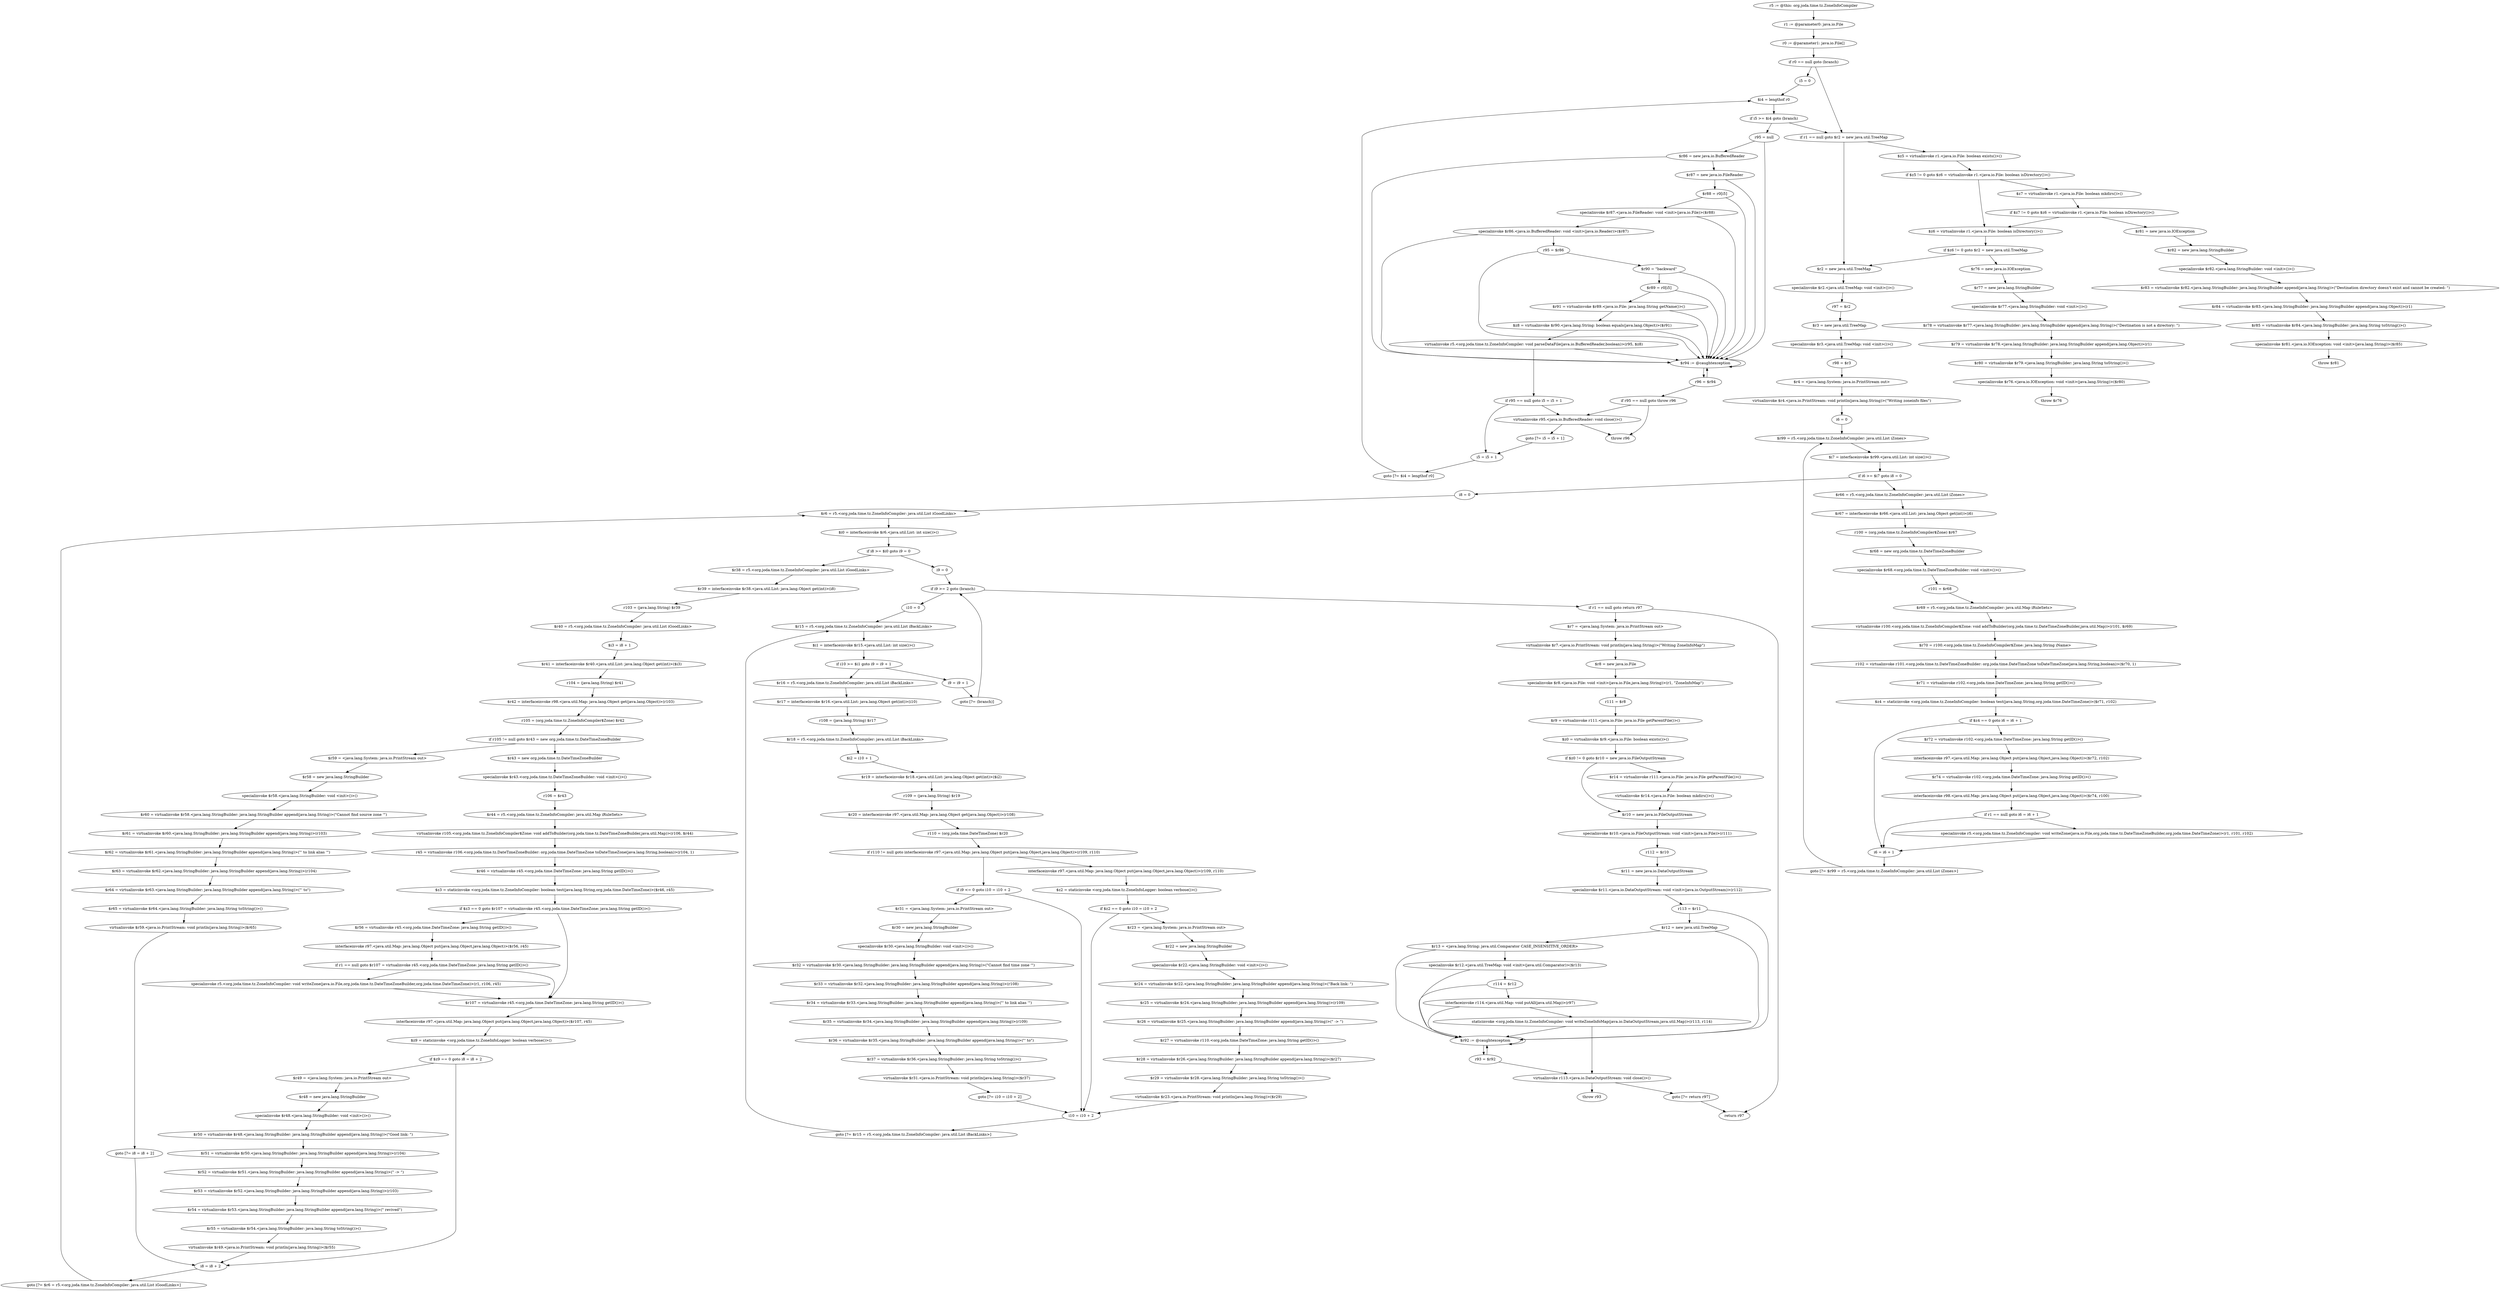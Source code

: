 digraph "unitGraph" {
    "r5 := @this: org.joda.time.tz.ZoneInfoCompiler"
    "r1 := @parameter0: java.io.File"
    "r0 := @parameter1: java.io.File[]"
    "if r0 == null goto (branch)"
    "i5 = 0"
    "$i4 = lengthof r0"
    "if i5 >= $i4 goto (branch)"
    "r95 = null"
    "$r86 = new java.io.BufferedReader"
    "$r87 = new java.io.FileReader"
    "$r88 = r0[i5]"
    "specialinvoke $r87.<java.io.FileReader: void <init>(java.io.File)>($r88)"
    "specialinvoke $r86.<java.io.BufferedReader: void <init>(java.io.Reader)>($r87)"
    "r95 = $r86"
    "$r90 = \"backward\""
    "$r89 = r0[i5]"
    "$r91 = virtualinvoke $r89.<java.io.File: java.lang.String getName()>()"
    "$z8 = virtualinvoke $r90.<java.lang.String: boolean equals(java.lang.Object)>($r91)"
    "virtualinvoke r5.<org.joda.time.tz.ZoneInfoCompiler: void parseDataFile(java.io.BufferedReader,boolean)>(r95, $z8)"
    "if r95 == null goto i5 = i5 + 1"
    "virtualinvoke r95.<java.io.BufferedReader: void close()>()"
    "goto [?= i5 = i5 + 1]"
    "$r94 := @caughtexception"
    "r96 = $r94"
    "if r95 == null goto throw r96"
    "throw r96"
    "i5 = i5 + 1"
    "goto [?= $i4 = lengthof r0]"
    "if r1 == null goto $r2 = new java.util.TreeMap"
    "$z5 = virtualinvoke r1.<java.io.File: boolean exists()>()"
    "if $z5 != 0 goto $z6 = virtualinvoke r1.<java.io.File: boolean isDirectory()>()"
    "$z7 = virtualinvoke r1.<java.io.File: boolean mkdirs()>()"
    "if $z7 != 0 goto $z6 = virtualinvoke r1.<java.io.File: boolean isDirectory()>()"
    "$r81 = new java.io.IOException"
    "$r82 = new java.lang.StringBuilder"
    "specialinvoke $r82.<java.lang.StringBuilder: void <init>()>()"
    "$r83 = virtualinvoke $r82.<java.lang.StringBuilder: java.lang.StringBuilder append(java.lang.String)>(\"Destination directory doesn\'t exist and cannot be created: \")"
    "$r84 = virtualinvoke $r83.<java.lang.StringBuilder: java.lang.StringBuilder append(java.lang.Object)>(r1)"
    "$r85 = virtualinvoke $r84.<java.lang.StringBuilder: java.lang.String toString()>()"
    "specialinvoke $r81.<java.io.IOException: void <init>(java.lang.String)>($r85)"
    "throw $r81"
    "$z6 = virtualinvoke r1.<java.io.File: boolean isDirectory()>()"
    "if $z6 != 0 goto $r2 = new java.util.TreeMap"
    "$r76 = new java.io.IOException"
    "$r77 = new java.lang.StringBuilder"
    "specialinvoke $r77.<java.lang.StringBuilder: void <init>()>()"
    "$r78 = virtualinvoke $r77.<java.lang.StringBuilder: java.lang.StringBuilder append(java.lang.String)>(\"Destination is not a directory: \")"
    "$r79 = virtualinvoke $r78.<java.lang.StringBuilder: java.lang.StringBuilder append(java.lang.Object)>(r1)"
    "$r80 = virtualinvoke $r79.<java.lang.StringBuilder: java.lang.String toString()>()"
    "specialinvoke $r76.<java.io.IOException: void <init>(java.lang.String)>($r80)"
    "throw $r76"
    "$r2 = new java.util.TreeMap"
    "specialinvoke $r2.<java.util.TreeMap: void <init>()>()"
    "r97 = $r2"
    "$r3 = new java.util.TreeMap"
    "specialinvoke $r3.<java.util.TreeMap: void <init>()>()"
    "r98 = $r3"
    "$r4 = <java.lang.System: java.io.PrintStream out>"
    "virtualinvoke $r4.<java.io.PrintStream: void println(java.lang.String)>(\"Writing zoneinfo files\")"
    "i6 = 0"
    "$r99 = r5.<org.joda.time.tz.ZoneInfoCompiler: java.util.List iZones>"
    "$i7 = interfaceinvoke $r99.<java.util.List: int size()>()"
    "if i6 >= $i7 goto i8 = 0"
    "$r66 = r5.<org.joda.time.tz.ZoneInfoCompiler: java.util.List iZones>"
    "$r67 = interfaceinvoke $r66.<java.util.List: java.lang.Object get(int)>(i6)"
    "r100 = (org.joda.time.tz.ZoneInfoCompiler$Zone) $r67"
    "$r68 = new org.joda.time.tz.DateTimeZoneBuilder"
    "specialinvoke $r68.<org.joda.time.tz.DateTimeZoneBuilder: void <init>()>()"
    "r101 = $r68"
    "$r69 = r5.<org.joda.time.tz.ZoneInfoCompiler: java.util.Map iRuleSets>"
    "virtualinvoke r100.<org.joda.time.tz.ZoneInfoCompiler$Zone: void addToBuilder(org.joda.time.tz.DateTimeZoneBuilder,java.util.Map)>(r101, $r69)"
    "$r70 = r100.<org.joda.time.tz.ZoneInfoCompiler$Zone: java.lang.String iName>"
    "r102 = virtualinvoke r101.<org.joda.time.tz.DateTimeZoneBuilder: org.joda.time.DateTimeZone toDateTimeZone(java.lang.String,boolean)>($r70, 1)"
    "$r71 = virtualinvoke r102.<org.joda.time.DateTimeZone: java.lang.String getID()>()"
    "$z4 = staticinvoke <org.joda.time.tz.ZoneInfoCompiler: boolean test(java.lang.String,org.joda.time.DateTimeZone)>($r71, r102)"
    "if $z4 == 0 goto i6 = i6 + 1"
    "$r72 = virtualinvoke r102.<org.joda.time.DateTimeZone: java.lang.String getID()>()"
    "interfaceinvoke r97.<java.util.Map: java.lang.Object put(java.lang.Object,java.lang.Object)>($r72, r102)"
    "$r74 = virtualinvoke r102.<org.joda.time.DateTimeZone: java.lang.String getID()>()"
    "interfaceinvoke r98.<java.util.Map: java.lang.Object put(java.lang.Object,java.lang.Object)>($r74, r100)"
    "if r1 == null goto i6 = i6 + 1"
    "specialinvoke r5.<org.joda.time.tz.ZoneInfoCompiler: void writeZone(java.io.File,org.joda.time.tz.DateTimeZoneBuilder,org.joda.time.DateTimeZone)>(r1, r101, r102)"
    "i6 = i6 + 1"
    "goto [?= $r99 = r5.<org.joda.time.tz.ZoneInfoCompiler: java.util.List iZones>]"
    "i8 = 0"
    "$r6 = r5.<org.joda.time.tz.ZoneInfoCompiler: java.util.List iGoodLinks>"
    "$i0 = interfaceinvoke $r6.<java.util.List: int size()>()"
    "if i8 >= $i0 goto i9 = 0"
    "$r38 = r5.<org.joda.time.tz.ZoneInfoCompiler: java.util.List iGoodLinks>"
    "$r39 = interfaceinvoke $r38.<java.util.List: java.lang.Object get(int)>(i8)"
    "r103 = (java.lang.String) $r39"
    "$r40 = r5.<org.joda.time.tz.ZoneInfoCompiler: java.util.List iGoodLinks>"
    "$i3 = i8 + 1"
    "$r41 = interfaceinvoke $r40.<java.util.List: java.lang.Object get(int)>($i3)"
    "r104 = (java.lang.String) $r41"
    "$r42 = interfaceinvoke r98.<java.util.Map: java.lang.Object get(java.lang.Object)>(r103)"
    "r105 = (org.joda.time.tz.ZoneInfoCompiler$Zone) $r42"
    "if r105 != null goto $r43 = new org.joda.time.tz.DateTimeZoneBuilder"
    "$r59 = <java.lang.System: java.io.PrintStream out>"
    "$r58 = new java.lang.StringBuilder"
    "specialinvoke $r58.<java.lang.StringBuilder: void <init>()>()"
    "$r60 = virtualinvoke $r58.<java.lang.StringBuilder: java.lang.StringBuilder append(java.lang.String)>(\"Cannot find source zone \'\")"
    "$r61 = virtualinvoke $r60.<java.lang.StringBuilder: java.lang.StringBuilder append(java.lang.String)>(r103)"
    "$r62 = virtualinvoke $r61.<java.lang.StringBuilder: java.lang.StringBuilder append(java.lang.String)>(\"\' to link alias \'\")"
    "$r63 = virtualinvoke $r62.<java.lang.StringBuilder: java.lang.StringBuilder append(java.lang.String)>(r104)"
    "$r64 = virtualinvoke $r63.<java.lang.StringBuilder: java.lang.StringBuilder append(java.lang.String)>(\"\' to\")"
    "$r65 = virtualinvoke $r64.<java.lang.StringBuilder: java.lang.String toString()>()"
    "virtualinvoke $r59.<java.io.PrintStream: void println(java.lang.String)>($r65)"
    "goto [?= i8 = i8 + 2]"
    "$r43 = new org.joda.time.tz.DateTimeZoneBuilder"
    "specialinvoke $r43.<org.joda.time.tz.DateTimeZoneBuilder: void <init>()>()"
    "r106 = $r43"
    "$r44 = r5.<org.joda.time.tz.ZoneInfoCompiler: java.util.Map iRuleSets>"
    "virtualinvoke r105.<org.joda.time.tz.ZoneInfoCompiler$Zone: void addToBuilder(org.joda.time.tz.DateTimeZoneBuilder,java.util.Map)>(r106, $r44)"
    "r45 = virtualinvoke r106.<org.joda.time.tz.DateTimeZoneBuilder: org.joda.time.DateTimeZone toDateTimeZone(java.lang.String,boolean)>(r104, 1)"
    "$r46 = virtualinvoke r45.<org.joda.time.DateTimeZone: java.lang.String getID()>()"
    "$z3 = staticinvoke <org.joda.time.tz.ZoneInfoCompiler: boolean test(java.lang.String,org.joda.time.DateTimeZone)>($r46, r45)"
    "if $z3 == 0 goto $r107 = virtualinvoke r45.<org.joda.time.DateTimeZone: java.lang.String getID()>()"
    "$r56 = virtualinvoke r45.<org.joda.time.DateTimeZone: java.lang.String getID()>()"
    "interfaceinvoke r97.<java.util.Map: java.lang.Object put(java.lang.Object,java.lang.Object)>($r56, r45)"
    "if r1 == null goto $r107 = virtualinvoke r45.<org.joda.time.DateTimeZone: java.lang.String getID()>()"
    "specialinvoke r5.<org.joda.time.tz.ZoneInfoCompiler: void writeZone(java.io.File,org.joda.time.tz.DateTimeZoneBuilder,org.joda.time.DateTimeZone)>(r1, r106, r45)"
    "$r107 = virtualinvoke r45.<org.joda.time.DateTimeZone: java.lang.String getID()>()"
    "interfaceinvoke r97.<java.util.Map: java.lang.Object put(java.lang.Object,java.lang.Object)>($r107, r45)"
    "$z9 = staticinvoke <org.joda.time.tz.ZoneInfoLogger: boolean verbose()>()"
    "if $z9 == 0 goto i8 = i8 + 2"
    "$r49 = <java.lang.System: java.io.PrintStream out>"
    "$r48 = new java.lang.StringBuilder"
    "specialinvoke $r48.<java.lang.StringBuilder: void <init>()>()"
    "$r50 = virtualinvoke $r48.<java.lang.StringBuilder: java.lang.StringBuilder append(java.lang.String)>(\"Good link: \")"
    "$r51 = virtualinvoke $r50.<java.lang.StringBuilder: java.lang.StringBuilder append(java.lang.String)>(r104)"
    "$r52 = virtualinvoke $r51.<java.lang.StringBuilder: java.lang.StringBuilder append(java.lang.String)>(\" -> \")"
    "$r53 = virtualinvoke $r52.<java.lang.StringBuilder: java.lang.StringBuilder append(java.lang.String)>(r103)"
    "$r54 = virtualinvoke $r53.<java.lang.StringBuilder: java.lang.StringBuilder append(java.lang.String)>(\" revived\")"
    "$r55 = virtualinvoke $r54.<java.lang.StringBuilder: java.lang.String toString()>()"
    "virtualinvoke $r49.<java.io.PrintStream: void println(java.lang.String)>($r55)"
    "i8 = i8 + 2"
    "goto [?= $r6 = r5.<org.joda.time.tz.ZoneInfoCompiler: java.util.List iGoodLinks>]"
    "i9 = 0"
    "if i9 >= 2 goto (branch)"
    "i10 = 0"
    "$r15 = r5.<org.joda.time.tz.ZoneInfoCompiler: java.util.List iBackLinks>"
    "$i1 = interfaceinvoke $r15.<java.util.List: int size()>()"
    "if i10 >= $i1 goto i9 = i9 + 1"
    "$r16 = r5.<org.joda.time.tz.ZoneInfoCompiler: java.util.List iBackLinks>"
    "$r17 = interfaceinvoke $r16.<java.util.List: java.lang.Object get(int)>(i10)"
    "r108 = (java.lang.String) $r17"
    "$r18 = r5.<org.joda.time.tz.ZoneInfoCompiler: java.util.List iBackLinks>"
    "$i2 = i10 + 1"
    "$r19 = interfaceinvoke $r18.<java.util.List: java.lang.Object get(int)>($i2)"
    "r109 = (java.lang.String) $r19"
    "$r20 = interfaceinvoke r97.<java.util.Map: java.lang.Object get(java.lang.Object)>(r108)"
    "r110 = (org.joda.time.DateTimeZone) $r20"
    "if r110 != null goto interfaceinvoke r97.<java.util.Map: java.lang.Object put(java.lang.Object,java.lang.Object)>(r109, r110)"
    "if i9 <= 0 goto i10 = i10 + 2"
    "$r31 = <java.lang.System: java.io.PrintStream out>"
    "$r30 = new java.lang.StringBuilder"
    "specialinvoke $r30.<java.lang.StringBuilder: void <init>()>()"
    "$r32 = virtualinvoke $r30.<java.lang.StringBuilder: java.lang.StringBuilder append(java.lang.String)>(\"Cannot find time zone \'\")"
    "$r33 = virtualinvoke $r32.<java.lang.StringBuilder: java.lang.StringBuilder append(java.lang.String)>(r108)"
    "$r34 = virtualinvoke $r33.<java.lang.StringBuilder: java.lang.StringBuilder append(java.lang.String)>(\"\' to link alias \'\")"
    "$r35 = virtualinvoke $r34.<java.lang.StringBuilder: java.lang.StringBuilder append(java.lang.String)>(r109)"
    "$r36 = virtualinvoke $r35.<java.lang.StringBuilder: java.lang.StringBuilder append(java.lang.String)>(\"\' to\")"
    "$r37 = virtualinvoke $r36.<java.lang.StringBuilder: java.lang.String toString()>()"
    "virtualinvoke $r31.<java.io.PrintStream: void println(java.lang.String)>($r37)"
    "goto [?= i10 = i10 + 2]"
    "interfaceinvoke r97.<java.util.Map: java.lang.Object put(java.lang.Object,java.lang.Object)>(r109, r110)"
    "$z2 = staticinvoke <org.joda.time.tz.ZoneInfoLogger: boolean verbose()>()"
    "if $z2 == 0 goto i10 = i10 + 2"
    "$r23 = <java.lang.System: java.io.PrintStream out>"
    "$r22 = new java.lang.StringBuilder"
    "specialinvoke $r22.<java.lang.StringBuilder: void <init>()>()"
    "$r24 = virtualinvoke $r22.<java.lang.StringBuilder: java.lang.StringBuilder append(java.lang.String)>(\"Back link: \")"
    "$r25 = virtualinvoke $r24.<java.lang.StringBuilder: java.lang.StringBuilder append(java.lang.String)>(r109)"
    "$r26 = virtualinvoke $r25.<java.lang.StringBuilder: java.lang.StringBuilder append(java.lang.String)>(\" -> \")"
    "$r27 = virtualinvoke r110.<org.joda.time.DateTimeZone: java.lang.String getID()>()"
    "$r28 = virtualinvoke $r26.<java.lang.StringBuilder: java.lang.StringBuilder append(java.lang.String)>($r27)"
    "$r29 = virtualinvoke $r28.<java.lang.StringBuilder: java.lang.String toString()>()"
    "virtualinvoke $r23.<java.io.PrintStream: void println(java.lang.String)>($r29)"
    "i10 = i10 + 2"
    "goto [?= $r15 = r5.<org.joda.time.tz.ZoneInfoCompiler: java.util.List iBackLinks>]"
    "i9 = i9 + 1"
    "goto [?= (branch)]"
    "if r1 == null goto return r97"
    "$r7 = <java.lang.System: java.io.PrintStream out>"
    "virtualinvoke $r7.<java.io.PrintStream: void println(java.lang.String)>(\"Writing ZoneInfoMap\")"
    "$r8 = new java.io.File"
    "specialinvoke $r8.<java.io.File: void <init>(java.io.File,java.lang.String)>(r1, \"ZoneInfoMap\")"
    "r111 = $r8"
    "$r9 = virtualinvoke r111.<java.io.File: java.io.File getParentFile()>()"
    "$z0 = virtualinvoke $r9.<java.io.File: boolean exists()>()"
    "if $z0 != 0 goto $r10 = new java.io.FileOutputStream"
    "$r14 = virtualinvoke r111.<java.io.File: java.io.File getParentFile()>()"
    "virtualinvoke $r14.<java.io.File: boolean mkdirs()>()"
    "$r10 = new java.io.FileOutputStream"
    "specialinvoke $r10.<java.io.FileOutputStream: void <init>(java.io.File)>(r111)"
    "r112 = $r10"
    "$r11 = new java.io.DataOutputStream"
    "specialinvoke $r11.<java.io.DataOutputStream: void <init>(java.io.OutputStream)>(r112)"
    "r113 = $r11"
    "$r12 = new java.util.TreeMap"
    "$r13 = <java.lang.String: java.util.Comparator CASE_INSENSITIVE_ORDER>"
    "specialinvoke $r12.<java.util.TreeMap: void <init>(java.util.Comparator)>($r13)"
    "r114 = $r12"
    "interfaceinvoke r114.<java.util.Map: void putAll(java.util.Map)>(r97)"
    "staticinvoke <org.joda.time.tz.ZoneInfoCompiler: void writeZoneInfoMap(java.io.DataOutputStream,java.util.Map)>(r113, r114)"
    "virtualinvoke r113.<java.io.DataOutputStream: void close()>()"
    "goto [?= return r97]"
    "$r92 := @caughtexception"
    "r93 = $r92"
    "throw r93"
    "return r97"
    "r5 := @this: org.joda.time.tz.ZoneInfoCompiler"->"r1 := @parameter0: java.io.File";
    "r1 := @parameter0: java.io.File"->"r0 := @parameter1: java.io.File[]";
    "r0 := @parameter1: java.io.File[]"->"if r0 == null goto (branch)";
    "if r0 == null goto (branch)"->"i5 = 0";
    "if r0 == null goto (branch)"->"if r1 == null goto $r2 = new java.util.TreeMap";
    "i5 = 0"->"$i4 = lengthof r0";
    "$i4 = lengthof r0"->"if i5 >= $i4 goto (branch)";
    "if i5 >= $i4 goto (branch)"->"r95 = null";
    "if i5 >= $i4 goto (branch)"->"if r1 == null goto $r2 = new java.util.TreeMap";
    "r95 = null"->"$r86 = new java.io.BufferedReader";
    "r95 = null"->"$r94 := @caughtexception";
    "$r86 = new java.io.BufferedReader"->"$r87 = new java.io.FileReader";
    "$r86 = new java.io.BufferedReader"->"$r94 := @caughtexception";
    "$r87 = new java.io.FileReader"->"$r88 = r0[i5]";
    "$r87 = new java.io.FileReader"->"$r94 := @caughtexception";
    "$r88 = r0[i5]"->"specialinvoke $r87.<java.io.FileReader: void <init>(java.io.File)>($r88)";
    "$r88 = r0[i5]"->"$r94 := @caughtexception";
    "specialinvoke $r87.<java.io.FileReader: void <init>(java.io.File)>($r88)"->"specialinvoke $r86.<java.io.BufferedReader: void <init>(java.io.Reader)>($r87)";
    "specialinvoke $r87.<java.io.FileReader: void <init>(java.io.File)>($r88)"->"$r94 := @caughtexception";
    "specialinvoke $r86.<java.io.BufferedReader: void <init>(java.io.Reader)>($r87)"->"r95 = $r86";
    "specialinvoke $r86.<java.io.BufferedReader: void <init>(java.io.Reader)>($r87)"->"$r94 := @caughtexception";
    "r95 = $r86"->"$r90 = \"backward\"";
    "r95 = $r86"->"$r94 := @caughtexception";
    "$r90 = \"backward\""->"$r89 = r0[i5]";
    "$r90 = \"backward\""->"$r94 := @caughtexception";
    "$r89 = r0[i5]"->"$r91 = virtualinvoke $r89.<java.io.File: java.lang.String getName()>()";
    "$r89 = r0[i5]"->"$r94 := @caughtexception";
    "$r91 = virtualinvoke $r89.<java.io.File: java.lang.String getName()>()"->"$z8 = virtualinvoke $r90.<java.lang.String: boolean equals(java.lang.Object)>($r91)";
    "$r91 = virtualinvoke $r89.<java.io.File: java.lang.String getName()>()"->"$r94 := @caughtexception";
    "$z8 = virtualinvoke $r90.<java.lang.String: boolean equals(java.lang.Object)>($r91)"->"virtualinvoke r5.<org.joda.time.tz.ZoneInfoCompiler: void parseDataFile(java.io.BufferedReader,boolean)>(r95, $z8)";
    "$z8 = virtualinvoke $r90.<java.lang.String: boolean equals(java.lang.Object)>($r91)"->"$r94 := @caughtexception";
    "virtualinvoke r5.<org.joda.time.tz.ZoneInfoCompiler: void parseDataFile(java.io.BufferedReader,boolean)>(r95, $z8)"->"if r95 == null goto i5 = i5 + 1";
    "virtualinvoke r5.<org.joda.time.tz.ZoneInfoCompiler: void parseDataFile(java.io.BufferedReader,boolean)>(r95, $z8)"->"$r94 := @caughtexception";
    "if r95 == null goto i5 = i5 + 1"->"virtualinvoke r95.<java.io.BufferedReader: void close()>()";
    "if r95 == null goto i5 = i5 + 1"->"i5 = i5 + 1";
    "virtualinvoke r95.<java.io.BufferedReader: void close()>()"->"goto [?= i5 = i5 + 1]";
    "goto [?= i5 = i5 + 1]"->"i5 = i5 + 1";
    "$r94 := @caughtexception"->"r96 = $r94";
    "$r94 := @caughtexception"->"$r94 := @caughtexception";
    "r96 = $r94"->"if r95 == null goto throw r96";
    "r96 = $r94"->"$r94 := @caughtexception";
    "if r95 == null goto throw r96"->"virtualinvoke r95.<java.io.BufferedReader: void close()>()";
    "if r95 == null goto throw r96"->"throw r96";
    "virtualinvoke r95.<java.io.BufferedReader: void close()>()"->"throw r96";
    "i5 = i5 + 1"->"goto [?= $i4 = lengthof r0]";
    "goto [?= $i4 = lengthof r0]"->"$i4 = lengthof r0";
    "if r1 == null goto $r2 = new java.util.TreeMap"->"$z5 = virtualinvoke r1.<java.io.File: boolean exists()>()";
    "if r1 == null goto $r2 = new java.util.TreeMap"->"$r2 = new java.util.TreeMap";
    "$z5 = virtualinvoke r1.<java.io.File: boolean exists()>()"->"if $z5 != 0 goto $z6 = virtualinvoke r1.<java.io.File: boolean isDirectory()>()";
    "if $z5 != 0 goto $z6 = virtualinvoke r1.<java.io.File: boolean isDirectory()>()"->"$z7 = virtualinvoke r1.<java.io.File: boolean mkdirs()>()";
    "if $z5 != 0 goto $z6 = virtualinvoke r1.<java.io.File: boolean isDirectory()>()"->"$z6 = virtualinvoke r1.<java.io.File: boolean isDirectory()>()";
    "$z7 = virtualinvoke r1.<java.io.File: boolean mkdirs()>()"->"if $z7 != 0 goto $z6 = virtualinvoke r1.<java.io.File: boolean isDirectory()>()";
    "if $z7 != 0 goto $z6 = virtualinvoke r1.<java.io.File: boolean isDirectory()>()"->"$r81 = new java.io.IOException";
    "if $z7 != 0 goto $z6 = virtualinvoke r1.<java.io.File: boolean isDirectory()>()"->"$z6 = virtualinvoke r1.<java.io.File: boolean isDirectory()>()";
    "$r81 = new java.io.IOException"->"$r82 = new java.lang.StringBuilder";
    "$r82 = new java.lang.StringBuilder"->"specialinvoke $r82.<java.lang.StringBuilder: void <init>()>()";
    "specialinvoke $r82.<java.lang.StringBuilder: void <init>()>()"->"$r83 = virtualinvoke $r82.<java.lang.StringBuilder: java.lang.StringBuilder append(java.lang.String)>(\"Destination directory doesn\'t exist and cannot be created: \")";
    "$r83 = virtualinvoke $r82.<java.lang.StringBuilder: java.lang.StringBuilder append(java.lang.String)>(\"Destination directory doesn\'t exist and cannot be created: \")"->"$r84 = virtualinvoke $r83.<java.lang.StringBuilder: java.lang.StringBuilder append(java.lang.Object)>(r1)";
    "$r84 = virtualinvoke $r83.<java.lang.StringBuilder: java.lang.StringBuilder append(java.lang.Object)>(r1)"->"$r85 = virtualinvoke $r84.<java.lang.StringBuilder: java.lang.String toString()>()";
    "$r85 = virtualinvoke $r84.<java.lang.StringBuilder: java.lang.String toString()>()"->"specialinvoke $r81.<java.io.IOException: void <init>(java.lang.String)>($r85)";
    "specialinvoke $r81.<java.io.IOException: void <init>(java.lang.String)>($r85)"->"throw $r81";
    "$z6 = virtualinvoke r1.<java.io.File: boolean isDirectory()>()"->"if $z6 != 0 goto $r2 = new java.util.TreeMap";
    "if $z6 != 0 goto $r2 = new java.util.TreeMap"->"$r76 = new java.io.IOException";
    "if $z6 != 0 goto $r2 = new java.util.TreeMap"->"$r2 = new java.util.TreeMap";
    "$r76 = new java.io.IOException"->"$r77 = new java.lang.StringBuilder";
    "$r77 = new java.lang.StringBuilder"->"specialinvoke $r77.<java.lang.StringBuilder: void <init>()>()";
    "specialinvoke $r77.<java.lang.StringBuilder: void <init>()>()"->"$r78 = virtualinvoke $r77.<java.lang.StringBuilder: java.lang.StringBuilder append(java.lang.String)>(\"Destination is not a directory: \")";
    "$r78 = virtualinvoke $r77.<java.lang.StringBuilder: java.lang.StringBuilder append(java.lang.String)>(\"Destination is not a directory: \")"->"$r79 = virtualinvoke $r78.<java.lang.StringBuilder: java.lang.StringBuilder append(java.lang.Object)>(r1)";
    "$r79 = virtualinvoke $r78.<java.lang.StringBuilder: java.lang.StringBuilder append(java.lang.Object)>(r1)"->"$r80 = virtualinvoke $r79.<java.lang.StringBuilder: java.lang.String toString()>()";
    "$r80 = virtualinvoke $r79.<java.lang.StringBuilder: java.lang.String toString()>()"->"specialinvoke $r76.<java.io.IOException: void <init>(java.lang.String)>($r80)";
    "specialinvoke $r76.<java.io.IOException: void <init>(java.lang.String)>($r80)"->"throw $r76";
    "$r2 = new java.util.TreeMap"->"specialinvoke $r2.<java.util.TreeMap: void <init>()>()";
    "specialinvoke $r2.<java.util.TreeMap: void <init>()>()"->"r97 = $r2";
    "r97 = $r2"->"$r3 = new java.util.TreeMap";
    "$r3 = new java.util.TreeMap"->"specialinvoke $r3.<java.util.TreeMap: void <init>()>()";
    "specialinvoke $r3.<java.util.TreeMap: void <init>()>()"->"r98 = $r3";
    "r98 = $r3"->"$r4 = <java.lang.System: java.io.PrintStream out>";
    "$r4 = <java.lang.System: java.io.PrintStream out>"->"virtualinvoke $r4.<java.io.PrintStream: void println(java.lang.String)>(\"Writing zoneinfo files\")";
    "virtualinvoke $r4.<java.io.PrintStream: void println(java.lang.String)>(\"Writing zoneinfo files\")"->"i6 = 0";
    "i6 = 0"->"$r99 = r5.<org.joda.time.tz.ZoneInfoCompiler: java.util.List iZones>";
    "$r99 = r5.<org.joda.time.tz.ZoneInfoCompiler: java.util.List iZones>"->"$i7 = interfaceinvoke $r99.<java.util.List: int size()>()";
    "$i7 = interfaceinvoke $r99.<java.util.List: int size()>()"->"if i6 >= $i7 goto i8 = 0";
    "if i6 >= $i7 goto i8 = 0"->"$r66 = r5.<org.joda.time.tz.ZoneInfoCompiler: java.util.List iZones>";
    "if i6 >= $i7 goto i8 = 0"->"i8 = 0";
    "$r66 = r5.<org.joda.time.tz.ZoneInfoCompiler: java.util.List iZones>"->"$r67 = interfaceinvoke $r66.<java.util.List: java.lang.Object get(int)>(i6)";
    "$r67 = interfaceinvoke $r66.<java.util.List: java.lang.Object get(int)>(i6)"->"r100 = (org.joda.time.tz.ZoneInfoCompiler$Zone) $r67";
    "r100 = (org.joda.time.tz.ZoneInfoCompiler$Zone) $r67"->"$r68 = new org.joda.time.tz.DateTimeZoneBuilder";
    "$r68 = new org.joda.time.tz.DateTimeZoneBuilder"->"specialinvoke $r68.<org.joda.time.tz.DateTimeZoneBuilder: void <init>()>()";
    "specialinvoke $r68.<org.joda.time.tz.DateTimeZoneBuilder: void <init>()>()"->"r101 = $r68";
    "r101 = $r68"->"$r69 = r5.<org.joda.time.tz.ZoneInfoCompiler: java.util.Map iRuleSets>";
    "$r69 = r5.<org.joda.time.tz.ZoneInfoCompiler: java.util.Map iRuleSets>"->"virtualinvoke r100.<org.joda.time.tz.ZoneInfoCompiler$Zone: void addToBuilder(org.joda.time.tz.DateTimeZoneBuilder,java.util.Map)>(r101, $r69)";
    "virtualinvoke r100.<org.joda.time.tz.ZoneInfoCompiler$Zone: void addToBuilder(org.joda.time.tz.DateTimeZoneBuilder,java.util.Map)>(r101, $r69)"->"$r70 = r100.<org.joda.time.tz.ZoneInfoCompiler$Zone: java.lang.String iName>";
    "$r70 = r100.<org.joda.time.tz.ZoneInfoCompiler$Zone: java.lang.String iName>"->"r102 = virtualinvoke r101.<org.joda.time.tz.DateTimeZoneBuilder: org.joda.time.DateTimeZone toDateTimeZone(java.lang.String,boolean)>($r70, 1)";
    "r102 = virtualinvoke r101.<org.joda.time.tz.DateTimeZoneBuilder: org.joda.time.DateTimeZone toDateTimeZone(java.lang.String,boolean)>($r70, 1)"->"$r71 = virtualinvoke r102.<org.joda.time.DateTimeZone: java.lang.String getID()>()";
    "$r71 = virtualinvoke r102.<org.joda.time.DateTimeZone: java.lang.String getID()>()"->"$z4 = staticinvoke <org.joda.time.tz.ZoneInfoCompiler: boolean test(java.lang.String,org.joda.time.DateTimeZone)>($r71, r102)";
    "$z4 = staticinvoke <org.joda.time.tz.ZoneInfoCompiler: boolean test(java.lang.String,org.joda.time.DateTimeZone)>($r71, r102)"->"if $z4 == 0 goto i6 = i6 + 1";
    "if $z4 == 0 goto i6 = i6 + 1"->"$r72 = virtualinvoke r102.<org.joda.time.DateTimeZone: java.lang.String getID()>()";
    "if $z4 == 0 goto i6 = i6 + 1"->"i6 = i6 + 1";
    "$r72 = virtualinvoke r102.<org.joda.time.DateTimeZone: java.lang.String getID()>()"->"interfaceinvoke r97.<java.util.Map: java.lang.Object put(java.lang.Object,java.lang.Object)>($r72, r102)";
    "interfaceinvoke r97.<java.util.Map: java.lang.Object put(java.lang.Object,java.lang.Object)>($r72, r102)"->"$r74 = virtualinvoke r102.<org.joda.time.DateTimeZone: java.lang.String getID()>()";
    "$r74 = virtualinvoke r102.<org.joda.time.DateTimeZone: java.lang.String getID()>()"->"interfaceinvoke r98.<java.util.Map: java.lang.Object put(java.lang.Object,java.lang.Object)>($r74, r100)";
    "interfaceinvoke r98.<java.util.Map: java.lang.Object put(java.lang.Object,java.lang.Object)>($r74, r100)"->"if r1 == null goto i6 = i6 + 1";
    "if r1 == null goto i6 = i6 + 1"->"specialinvoke r5.<org.joda.time.tz.ZoneInfoCompiler: void writeZone(java.io.File,org.joda.time.tz.DateTimeZoneBuilder,org.joda.time.DateTimeZone)>(r1, r101, r102)";
    "if r1 == null goto i6 = i6 + 1"->"i6 = i6 + 1";
    "specialinvoke r5.<org.joda.time.tz.ZoneInfoCompiler: void writeZone(java.io.File,org.joda.time.tz.DateTimeZoneBuilder,org.joda.time.DateTimeZone)>(r1, r101, r102)"->"i6 = i6 + 1";
    "i6 = i6 + 1"->"goto [?= $r99 = r5.<org.joda.time.tz.ZoneInfoCompiler: java.util.List iZones>]";
    "goto [?= $r99 = r5.<org.joda.time.tz.ZoneInfoCompiler: java.util.List iZones>]"->"$r99 = r5.<org.joda.time.tz.ZoneInfoCompiler: java.util.List iZones>";
    "i8 = 0"->"$r6 = r5.<org.joda.time.tz.ZoneInfoCompiler: java.util.List iGoodLinks>";
    "$r6 = r5.<org.joda.time.tz.ZoneInfoCompiler: java.util.List iGoodLinks>"->"$i0 = interfaceinvoke $r6.<java.util.List: int size()>()";
    "$i0 = interfaceinvoke $r6.<java.util.List: int size()>()"->"if i8 >= $i0 goto i9 = 0";
    "if i8 >= $i0 goto i9 = 0"->"$r38 = r5.<org.joda.time.tz.ZoneInfoCompiler: java.util.List iGoodLinks>";
    "if i8 >= $i0 goto i9 = 0"->"i9 = 0";
    "$r38 = r5.<org.joda.time.tz.ZoneInfoCompiler: java.util.List iGoodLinks>"->"$r39 = interfaceinvoke $r38.<java.util.List: java.lang.Object get(int)>(i8)";
    "$r39 = interfaceinvoke $r38.<java.util.List: java.lang.Object get(int)>(i8)"->"r103 = (java.lang.String) $r39";
    "r103 = (java.lang.String) $r39"->"$r40 = r5.<org.joda.time.tz.ZoneInfoCompiler: java.util.List iGoodLinks>";
    "$r40 = r5.<org.joda.time.tz.ZoneInfoCompiler: java.util.List iGoodLinks>"->"$i3 = i8 + 1";
    "$i3 = i8 + 1"->"$r41 = interfaceinvoke $r40.<java.util.List: java.lang.Object get(int)>($i3)";
    "$r41 = interfaceinvoke $r40.<java.util.List: java.lang.Object get(int)>($i3)"->"r104 = (java.lang.String) $r41";
    "r104 = (java.lang.String) $r41"->"$r42 = interfaceinvoke r98.<java.util.Map: java.lang.Object get(java.lang.Object)>(r103)";
    "$r42 = interfaceinvoke r98.<java.util.Map: java.lang.Object get(java.lang.Object)>(r103)"->"r105 = (org.joda.time.tz.ZoneInfoCompiler$Zone) $r42";
    "r105 = (org.joda.time.tz.ZoneInfoCompiler$Zone) $r42"->"if r105 != null goto $r43 = new org.joda.time.tz.DateTimeZoneBuilder";
    "if r105 != null goto $r43 = new org.joda.time.tz.DateTimeZoneBuilder"->"$r59 = <java.lang.System: java.io.PrintStream out>";
    "if r105 != null goto $r43 = new org.joda.time.tz.DateTimeZoneBuilder"->"$r43 = new org.joda.time.tz.DateTimeZoneBuilder";
    "$r59 = <java.lang.System: java.io.PrintStream out>"->"$r58 = new java.lang.StringBuilder";
    "$r58 = new java.lang.StringBuilder"->"specialinvoke $r58.<java.lang.StringBuilder: void <init>()>()";
    "specialinvoke $r58.<java.lang.StringBuilder: void <init>()>()"->"$r60 = virtualinvoke $r58.<java.lang.StringBuilder: java.lang.StringBuilder append(java.lang.String)>(\"Cannot find source zone \'\")";
    "$r60 = virtualinvoke $r58.<java.lang.StringBuilder: java.lang.StringBuilder append(java.lang.String)>(\"Cannot find source zone \'\")"->"$r61 = virtualinvoke $r60.<java.lang.StringBuilder: java.lang.StringBuilder append(java.lang.String)>(r103)";
    "$r61 = virtualinvoke $r60.<java.lang.StringBuilder: java.lang.StringBuilder append(java.lang.String)>(r103)"->"$r62 = virtualinvoke $r61.<java.lang.StringBuilder: java.lang.StringBuilder append(java.lang.String)>(\"\' to link alias \'\")";
    "$r62 = virtualinvoke $r61.<java.lang.StringBuilder: java.lang.StringBuilder append(java.lang.String)>(\"\' to link alias \'\")"->"$r63 = virtualinvoke $r62.<java.lang.StringBuilder: java.lang.StringBuilder append(java.lang.String)>(r104)";
    "$r63 = virtualinvoke $r62.<java.lang.StringBuilder: java.lang.StringBuilder append(java.lang.String)>(r104)"->"$r64 = virtualinvoke $r63.<java.lang.StringBuilder: java.lang.StringBuilder append(java.lang.String)>(\"\' to\")";
    "$r64 = virtualinvoke $r63.<java.lang.StringBuilder: java.lang.StringBuilder append(java.lang.String)>(\"\' to\")"->"$r65 = virtualinvoke $r64.<java.lang.StringBuilder: java.lang.String toString()>()";
    "$r65 = virtualinvoke $r64.<java.lang.StringBuilder: java.lang.String toString()>()"->"virtualinvoke $r59.<java.io.PrintStream: void println(java.lang.String)>($r65)";
    "virtualinvoke $r59.<java.io.PrintStream: void println(java.lang.String)>($r65)"->"goto [?= i8 = i8 + 2]";
    "goto [?= i8 = i8 + 2]"->"i8 = i8 + 2";
    "$r43 = new org.joda.time.tz.DateTimeZoneBuilder"->"specialinvoke $r43.<org.joda.time.tz.DateTimeZoneBuilder: void <init>()>()";
    "specialinvoke $r43.<org.joda.time.tz.DateTimeZoneBuilder: void <init>()>()"->"r106 = $r43";
    "r106 = $r43"->"$r44 = r5.<org.joda.time.tz.ZoneInfoCompiler: java.util.Map iRuleSets>";
    "$r44 = r5.<org.joda.time.tz.ZoneInfoCompiler: java.util.Map iRuleSets>"->"virtualinvoke r105.<org.joda.time.tz.ZoneInfoCompiler$Zone: void addToBuilder(org.joda.time.tz.DateTimeZoneBuilder,java.util.Map)>(r106, $r44)";
    "virtualinvoke r105.<org.joda.time.tz.ZoneInfoCompiler$Zone: void addToBuilder(org.joda.time.tz.DateTimeZoneBuilder,java.util.Map)>(r106, $r44)"->"r45 = virtualinvoke r106.<org.joda.time.tz.DateTimeZoneBuilder: org.joda.time.DateTimeZone toDateTimeZone(java.lang.String,boolean)>(r104, 1)";
    "r45 = virtualinvoke r106.<org.joda.time.tz.DateTimeZoneBuilder: org.joda.time.DateTimeZone toDateTimeZone(java.lang.String,boolean)>(r104, 1)"->"$r46 = virtualinvoke r45.<org.joda.time.DateTimeZone: java.lang.String getID()>()";
    "$r46 = virtualinvoke r45.<org.joda.time.DateTimeZone: java.lang.String getID()>()"->"$z3 = staticinvoke <org.joda.time.tz.ZoneInfoCompiler: boolean test(java.lang.String,org.joda.time.DateTimeZone)>($r46, r45)";
    "$z3 = staticinvoke <org.joda.time.tz.ZoneInfoCompiler: boolean test(java.lang.String,org.joda.time.DateTimeZone)>($r46, r45)"->"if $z3 == 0 goto $r107 = virtualinvoke r45.<org.joda.time.DateTimeZone: java.lang.String getID()>()";
    "if $z3 == 0 goto $r107 = virtualinvoke r45.<org.joda.time.DateTimeZone: java.lang.String getID()>()"->"$r56 = virtualinvoke r45.<org.joda.time.DateTimeZone: java.lang.String getID()>()";
    "if $z3 == 0 goto $r107 = virtualinvoke r45.<org.joda.time.DateTimeZone: java.lang.String getID()>()"->"$r107 = virtualinvoke r45.<org.joda.time.DateTimeZone: java.lang.String getID()>()";
    "$r56 = virtualinvoke r45.<org.joda.time.DateTimeZone: java.lang.String getID()>()"->"interfaceinvoke r97.<java.util.Map: java.lang.Object put(java.lang.Object,java.lang.Object)>($r56, r45)";
    "interfaceinvoke r97.<java.util.Map: java.lang.Object put(java.lang.Object,java.lang.Object)>($r56, r45)"->"if r1 == null goto $r107 = virtualinvoke r45.<org.joda.time.DateTimeZone: java.lang.String getID()>()";
    "if r1 == null goto $r107 = virtualinvoke r45.<org.joda.time.DateTimeZone: java.lang.String getID()>()"->"specialinvoke r5.<org.joda.time.tz.ZoneInfoCompiler: void writeZone(java.io.File,org.joda.time.tz.DateTimeZoneBuilder,org.joda.time.DateTimeZone)>(r1, r106, r45)";
    "if r1 == null goto $r107 = virtualinvoke r45.<org.joda.time.DateTimeZone: java.lang.String getID()>()"->"$r107 = virtualinvoke r45.<org.joda.time.DateTimeZone: java.lang.String getID()>()";
    "specialinvoke r5.<org.joda.time.tz.ZoneInfoCompiler: void writeZone(java.io.File,org.joda.time.tz.DateTimeZoneBuilder,org.joda.time.DateTimeZone)>(r1, r106, r45)"->"$r107 = virtualinvoke r45.<org.joda.time.DateTimeZone: java.lang.String getID()>()";
    "$r107 = virtualinvoke r45.<org.joda.time.DateTimeZone: java.lang.String getID()>()"->"interfaceinvoke r97.<java.util.Map: java.lang.Object put(java.lang.Object,java.lang.Object)>($r107, r45)";
    "interfaceinvoke r97.<java.util.Map: java.lang.Object put(java.lang.Object,java.lang.Object)>($r107, r45)"->"$z9 = staticinvoke <org.joda.time.tz.ZoneInfoLogger: boolean verbose()>()";
    "$z9 = staticinvoke <org.joda.time.tz.ZoneInfoLogger: boolean verbose()>()"->"if $z9 == 0 goto i8 = i8 + 2";
    "if $z9 == 0 goto i8 = i8 + 2"->"$r49 = <java.lang.System: java.io.PrintStream out>";
    "if $z9 == 0 goto i8 = i8 + 2"->"i8 = i8 + 2";
    "$r49 = <java.lang.System: java.io.PrintStream out>"->"$r48 = new java.lang.StringBuilder";
    "$r48 = new java.lang.StringBuilder"->"specialinvoke $r48.<java.lang.StringBuilder: void <init>()>()";
    "specialinvoke $r48.<java.lang.StringBuilder: void <init>()>()"->"$r50 = virtualinvoke $r48.<java.lang.StringBuilder: java.lang.StringBuilder append(java.lang.String)>(\"Good link: \")";
    "$r50 = virtualinvoke $r48.<java.lang.StringBuilder: java.lang.StringBuilder append(java.lang.String)>(\"Good link: \")"->"$r51 = virtualinvoke $r50.<java.lang.StringBuilder: java.lang.StringBuilder append(java.lang.String)>(r104)";
    "$r51 = virtualinvoke $r50.<java.lang.StringBuilder: java.lang.StringBuilder append(java.lang.String)>(r104)"->"$r52 = virtualinvoke $r51.<java.lang.StringBuilder: java.lang.StringBuilder append(java.lang.String)>(\" -> \")";
    "$r52 = virtualinvoke $r51.<java.lang.StringBuilder: java.lang.StringBuilder append(java.lang.String)>(\" -> \")"->"$r53 = virtualinvoke $r52.<java.lang.StringBuilder: java.lang.StringBuilder append(java.lang.String)>(r103)";
    "$r53 = virtualinvoke $r52.<java.lang.StringBuilder: java.lang.StringBuilder append(java.lang.String)>(r103)"->"$r54 = virtualinvoke $r53.<java.lang.StringBuilder: java.lang.StringBuilder append(java.lang.String)>(\" revived\")";
    "$r54 = virtualinvoke $r53.<java.lang.StringBuilder: java.lang.StringBuilder append(java.lang.String)>(\" revived\")"->"$r55 = virtualinvoke $r54.<java.lang.StringBuilder: java.lang.String toString()>()";
    "$r55 = virtualinvoke $r54.<java.lang.StringBuilder: java.lang.String toString()>()"->"virtualinvoke $r49.<java.io.PrintStream: void println(java.lang.String)>($r55)";
    "virtualinvoke $r49.<java.io.PrintStream: void println(java.lang.String)>($r55)"->"i8 = i8 + 2";
    "i8 = i8 + 2"->"goto [?= $r6 = r5.<org.joda.time.tz.ZoneInfoCompiler: java.util.List iGoodLinks>]";
    "goto [?= $r6 = r5.<org.joda.time.tz.ZoneInfoCompiler: java.util.List iGoodLinks>]"->"$r6 = r5.<org.joda.time.tz.ZoneInfoCompiler: java.util.List iGoodLinks>";
    "i9 = 0"->"if i9 >= 2 goto (branch)";
    "if i9 >= 2 goto (branch)"->"i10 = 0";
    "if i9 >= 2 goto (branch)"->"if r1 == null goto return r97";
    "i10 = 0"->"$r15 = r5.<org.joda.time.tz.ZoneInfoCompiler: java.util.List iBackLinks>";
    "$r15 = r5.<org.joda.time.tz.ZoneInfoCompiler: java.util.List iBackLinks>"->"$i1 = interfaceinvoke $r15.<java.util.List: int size()>()";
    "$i1 = interfaceinvoke $r15.<java.util.List: int size()>()"->"if i10 >= $i1 goto i9 = i9 + 1";
    "if i10 >= $i1 goto i9 = i9 + 1"->"$r16 = r5.<org.joda.time.tz.ZoneInfoCompiler: java.util.List iBackLinks>";
    "if i10 >= $i1 goto i9 = i9 + 1"->"i9 = i9 + 1";
    "$r16 = r5.<org.joda.time.tz.ZoneInfoCompiler: java.util.List iBackLinks>"->"$r17 = interfaceinvoke $r16.<java.util.List: java.lang.Object get(int)>(i10)";
    "$r17 = interfaceinvoke $r16.<java.util.List: java.lang.Object get(int)>(i10)"->"r108 = (java.lang.String) $r17";
    "r108 = (java.lang.String) $r17"->"$r18 = r5.<org.joda.time.tz.ZoneInfoCompiler: java.util.List iBackLinks>";
    "$r18 = r5.<org.joda.time.tz.ZoneInfoCompiler: java.util.List iBackLinks>"->"$i2 = i10 + 1";
    "$i2 = i10 + 1"->"$r19 = interfaceinvoke $r18.<java.util.List: java.lang.Object get(int)>($i2)";
    "$r19 = interfaceinvoke $r18.<java.util.List: java.lang.Object get(int)>($i2)"->"r109 = (java.lang.String) $r19";
    "r109 = (java.lang.String) $r19"->"$r20 = interfaceinvoke r97.<java.util.Map: java.lang.Object get(java.lang.Object)>(r108)";
    "$r20 = interfaceinvoke r97.<java.util.Map: java.lang.Object get(java.lang.Object)>(r108)"->"r110 = (org.joda.time.DateTimeZone) $r20";
    "r110 = (org.joda.time.DateTimeZone) $r20"->"if r110 != null goto interfaceinvoke r97.<java.util.Map: java.lang.Object put(java.lang.Object,java.lang.Object)>(r109, r110)";
    "if r110 != null goto interfaceinvoke r97.<java.util.Map: java.lang.Object put(java.lang.Object,java.lang.Object)>(r109, r110)"->"if i9 <= 0 goto i10 = i10 + 2";
    "if r110 != null goto interfaceinvoke r97.<java.util.Map: java.lang.Object put(java.lang.Object,java.lang.Object)>(r109, r110)"->"interfaceinvoke r97.<java.util.Map: java.lang.Object put(java.lang.Object,java.lang.Object)>(r109, r110)";
    "if i9 <= 0 goto i10 = i10 + 2"->"$r31 = <java.lang.System: java.io.PrintStream out>";
    "if i9 <= 0 goto i10 = i10 + 2"->"i10 = i10 + 2";
    "$r31 = <java.lang.System: java.io.PrintStream out>"->"$r30 = new java.lang.StringBuilder";
    "$r30 = new java.lang.StringBuilder"->"specialinvoke $r30.<java.lang.StringBuilder: void <init>()>()";
    "specialinvoke $r30.<java.lang.StringBuilder: void <init>()>()"->"$r32 = virtualinvoke $r30.<java.lang.StringBuilder: java.lang.StringBuilder append(java.lang.String)>(\"Cannot find time zone \'\")";
    "$r32 = virtualinvoke $r30.<java.lang.StringBuilder: java.lang.StringBuilder append(java.lang.String)>(\"Cannot find time zone \'\")"->"$r33 = virtualinvoke $r32.<java.lang.StringBuilder: java.lang.StringBuilder append(java.lang.String)>(r108)";
    "$r33 = virtualinvoke $r32.<java.lang.StringBuilder: java.lang.StringBuilder append(java.lang.String)>(r108)"->"$r34 = virtualinvoke $r33.<java.lang.StringBuilder: java.lang.StringBuilder append(java.lang.String)>(\"\' to link alias \'\")";
    "$r34 = virtualinvoke $r33.<java.lang.StringBuilder: java.lang.StringBuilder append(java.lang.String)>(\"\' to link alias \'\")"->"$r35 = virtualinvoke $r34.<java.lang.StringBuilder: java.lang.StringBuilder append(java.lang.String)>(r109)";
    "$r35 = virtualinvoke $r34.<java.lang.StringBuilder: java.lang.StringBuilder append(java.lang.String)>(r109)"->"$r36 = virtualinvoke $r35.<java.lang.StringBuilder: java.lang.StringBuilder append(java.lang.String)>(\"\' to\")";
    "$r36 = virtualinvoke $r35.<java.lang.StringBuilder: java.lang.StringBuilder append(java.lang.String)>(\"\' to\")"->"$r37 = virtualinvoke $r36.<java.lang.StringBuilder: java.lang.String toString()>()";
    "$r37 = virtualinvoke $r36.<java.lang.StringBuilder: java.lang.String toString()>()"->"virtualinvoke $r31.<java.io.PrintStream: void println(java.lang.String)>($r37)";
    "virtualinvoke $r31.<java.io.PrintStream: void println(java.lang.String)>($r37)"->"goto [?= i10 = i10 + 2]";
    "goto [?= i10 = i10 + 2]"->"i10 = i10 + 2";
    "interfaceinvoke r97.<java.util.Map: java.lang.Object put(java.lang.Object,java.lang.Object)>(r109, r110)"->"$z2 = staticinvoke <org.joda.time.tz.ZoneInfoLogger: boolean verbose()>()";
    "$z2 = staticinvoke <org.joda.time.tz.ZoneInfoLogger: boolean verbose()>()"->"if $z2 == 0 goto i10 = i10 + 2";
    "if $z2 == 0 goto i10 = i10 + 2"->"$r23 = <java.lang.System: java.io.PrintStream out>";
    "if $z2 == 0 goto i10 = i10 + 2"->"i10 = i10 + 2";
    "$r23 = <java.lang.System: java.io.PrintStream out>"->"$r22 = new java.lang.StringBuilder";
    "$r22 = new java.lang.StringBuilder"->"specialinvoke $r22.<java.lang.StringBuilder: void <init>()>()";
    "specialinvoke $r22.<java.lang.StringBuilder: void <init>()>()"->"$r24 = virtualinvoke $r22.<java.lang.StringBuilder: java.lang.StringBuilder append(java.lang.String)>(\"Back link: \")";
    "$r24 = virtualinvoke $r22.<java.lang.StringBuilder: java.lang.StringBuilder append(java.lang.String)>(\"Back link: \")"->"$r25 = virtualinvoke $r24.<java.lang.StringBuilder: java.lang.StringBuilder append(java.lang.String)>(r109)";
    "$r25 = virtualinvoke $r24.<java.lang.StringBuilder: java.lang.StringBuilder append(java.lang.String)>(r109)"->"$r26 = virtualinvoke $r25.<java.lang.StringBuilder: java.lang.StringBuilder append(java.lang.String)>(\" -> \")";
    "$r26 = virtualinvoke $r25.<java.lang.StringBuilder: java.lang.StringBuilder append(java.lang.String)>(\" -> \")"->"$r27 = virtualinvoke r110.<org.joda.time.DateTimeZone: java.lang.String getID()>()";
    "$r27 = virtualinvoke r110.<org.joda.time.DateTimeZone: java.lang.String getID()>()"->"$r28 = virtualinvoke $r26.<java.lang.StringBuilder: java.lang.StringBuilder append(java.lang.String)>($r27)";
    "$r28 = virtualinvoke $r26.<java.lang.StringBuilder: java.lang.StringBuilder append(java.lang.String)>($r27)"->"$r29 = virtualinvoke $r28.<java.lang.StringBuilder: java.lang.String toString()>()";
    "$r29 = virtualinvoke $r28.<java.lang.StringBuilder: java.lang.String toString()>()"->"virtualinvoke $r23.<java.io.PrintStream: void println(java.lang.String)>($r29)";
    "virtualinvoke $r23.<java.io.PrintStream: void println(java.lang.String)>($r29)"->"i10 = i10 + 2";
    "i10 = i10 + 2"->"goto [?= $r15 = r5.<org.joda.time.tz.ZoneInfoCompiler: java.util.List iBackLinks>]";
    "goto [?= $r15 = r5.<org.joda.time.tz.ZoneInfoCompiler: java.util.List iBackLinks>]"->"$r15 = r5.<org.joda.time.tz.ZoneInfoCompiler: java.util.List iBackLinks>";
    "i9 = i9 + 1"->"goto [?= (branch)]";
    "goto [?= (branch)]"->"if i9 >= 2 goto (branch)";
    "if r1 == null goto return r97"->"$r7 = <java.lang.System: java.io.PrintStream out>";
    "if r1 == null goto return r97"->"return r97";
    "$r7 = <java.lang.System: java.io.PrintStream out>"->"virtualinvoke $r7.<java.io.PrintStream: void println(java.lang.String)>(\"Writing ZoneInfoMap\")";
    "virtualinvoke $r7.<java.io.PrintStream: void println(java.lang.String)>(\"Writing ZoneInfoMap\")"->"$r8 = new java.io.File";
    "$r8 = new java.io.File"->"specialinvoke $r8.<java.io.File: void <init>(java.io.File,java.lang.String)>(r1, \"ZoneInfoMap\")";
    "specialinvoke $r8.<java.io.File: void <init>(java.io.File,java.lang.String)>(r1, \"ZoneInfoMap\")"->"r111 = $r8";
    "r111 = $r8"->"$r9 = virtualinvoke r111.<java.io.File: java.io.File getParentFile()>()";
    "$r9 = virtualinvoke r111.<java.io.File: java.io.File getParentFile()>()"->"$z0 = virtualinvoke $r9.<java.io.File: boolean exists()>()";
    "$z0 = virtualinvoke $r9.<java.io.File: boolean exists()>()"->"if $z0 != 0 goto $r10 = new java.io.FileOutputStream";
    "if $z0 != 0 goto $r10 = new java.io.FileOutputStream"->"$r14 = virtualinvoke r111.<java.io.File: java.io.File getParentFile()>()";
    "if $z0 != 0 goto $r10 = new java.io.FileOutputStream"->"$r10 = new java.io.FileOutputStream";
    "$r14 = virtualinvoke r111.<java.io.File: java.io.File getParentFile()>()"->"virtualinvoke $r14.<java.io.File: boolean mkdirs()>()";
    "virtualinvoke $r14.<java.io.File: boolean mkdirs()>()"->"$r10 = new java.io.FileOutputStream";
    "$r10 = new java.io.FileOutputStream"->"specialinvoke $r10.<java.io.FileOutputStream: void <init>(java.io.File)>(r111)";
    "specialinvoke $r10.<java.io.FileOutputStream: void <init>(java.io.File)>(r111)"->"r112 = $r10";
    "r112 = $r10"->"$r11 = new java.io.DataOutputStream";
    "$r11 = new java.io.DataOutputStream"->"specialinvoke $r11.<java.io.DataOutputStream: void <init>(java.io.OutputStream)>(r112)";
    "specialinvoke $r11.<java.io.DataOutputStream: void <init>(java.io.OutputStream)>(r112)"->"r113 = $r11";
    "r113 = $r11"->"$r12 = new java.util.TreeMap";
    "r113 = $r11"->"$r92 := @caughtexception";
    "$r12 = new java.util.TreeMap"->"$r13 = <java.lang.String: java.util.Comparator CASE_INSENSITIVE_ORDER>";
    "$r12 = new java.util.TreeMap"->"$r92 := @caughtexception";
    "$r13 = <java.lang.String: java.util.Comparator CASE_INSENSITIVE_ORDER>"->"specialinvoke $r12.<java.util.TreeMap: void <init>(java.util.Comparator)>($r13)";
    "$r13 = <java.lang.String: java.util.Comparator CASE_INSENSITIVE_ORDER>"->"$r92 := @caughtexception";
    "specialinvoke $r12.<java.util.TreeMap: void <init>(java.util.Comparator)>($r13)"->"r114 = $r12";
    "specialinvoke $r12.<java.util.TreeMap: void <init>(java.util.Comparator)>($r13)"->"$r92 := @caughtexception";
    "r114 = $r12"->"interfaceinvoke r114.<java.util.Map: void putAll(java.util.Map)>(r97)";
    "r114 = $r12"->"$r92 := @caughtexception";
    "interfaceinvoke r114.<java.util.Map: void putAll(java.util.Map)>(r97)"->"staticinvoke <org.joda.time.tz.ZoneInfoCompiler: void writeZoneInfoMap(java.io.DataOutputStream,java.util.Map)>(r113, r114)";
    "interfaceinvoke r114.<java.util.Map: void putAll(java.util.Map)>(r97)"->"$r92 := @caughtexception";
    "staticinvoke <org.joda.time.tz.ZoneInfoCompiler: void writeZoneInfoMap(java.io.DataOutputStream,java.util.Map)>(r113, r114)"->"virtualinvoke r113.<java.io.DataOutputStream: void close()>()";
    "staticinvoke <org.joda.time.tz.ZoneInfoCompiler: void writeZoneInfoMap(java.io.DataOutputStream,java.util.Map)>(r113, r114)"->"$r92 := @caughtexception";
    "virtualinvoke r113.<java.io.DataOutputStream: void close()>()"->"goto [?= return r97]";
    "goto [?= return r97]"->"return r97";
    "$r92 := @caughtexception"->"r93 = $r92";
    "$r92 := @caughtexception"->"$r92 := @caughtexception";
    "r93 = $r92"->"virtualinvoke r113.<java.io.DataOutputStream: void close()>()";
    "r93 = $r92"->"$r92 := @caughtexception";
    "virtualinvoke r113.<java.io.DataOutputStream: void close()>()"->"throw r93";
}
